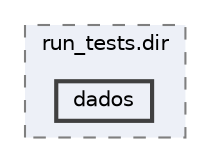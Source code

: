 digraph "tests/build/CMakeFiles/run_tests.dir/dados"
{
 // LATEX_PDF_SIZE
  bgcolor="transparent";
  edge [fontname=Helvetica,fontsize=10,labelfontname=Helvetica,labelfontsize=10];
  node [fontname=Helvetica,fontsize=10,shape=box,height=0.2,width=0.4];
  compound=true
  subgraph clusterdir_fc3871ceb116bf72c7fcea816b75d966 {
    graph [ bgcolor="#edf0f7", pencolor="grey50", label="run_tests.dir", fontname=Helvetica,fontsize=10 style="filled,dashed", URL="dir_fc3871ceb116bf72c7fcea816b75d966.html",tooltip=""]
  dir_3fb0b90583eca803c64b002673ffaeda [label="dados", fillcolor="#edf0f7", color="grey25", style="filled,bold", URL="dir_3fb0b90583eca803c64b002673ffaeda.html",tooltip=""];
  }
}
